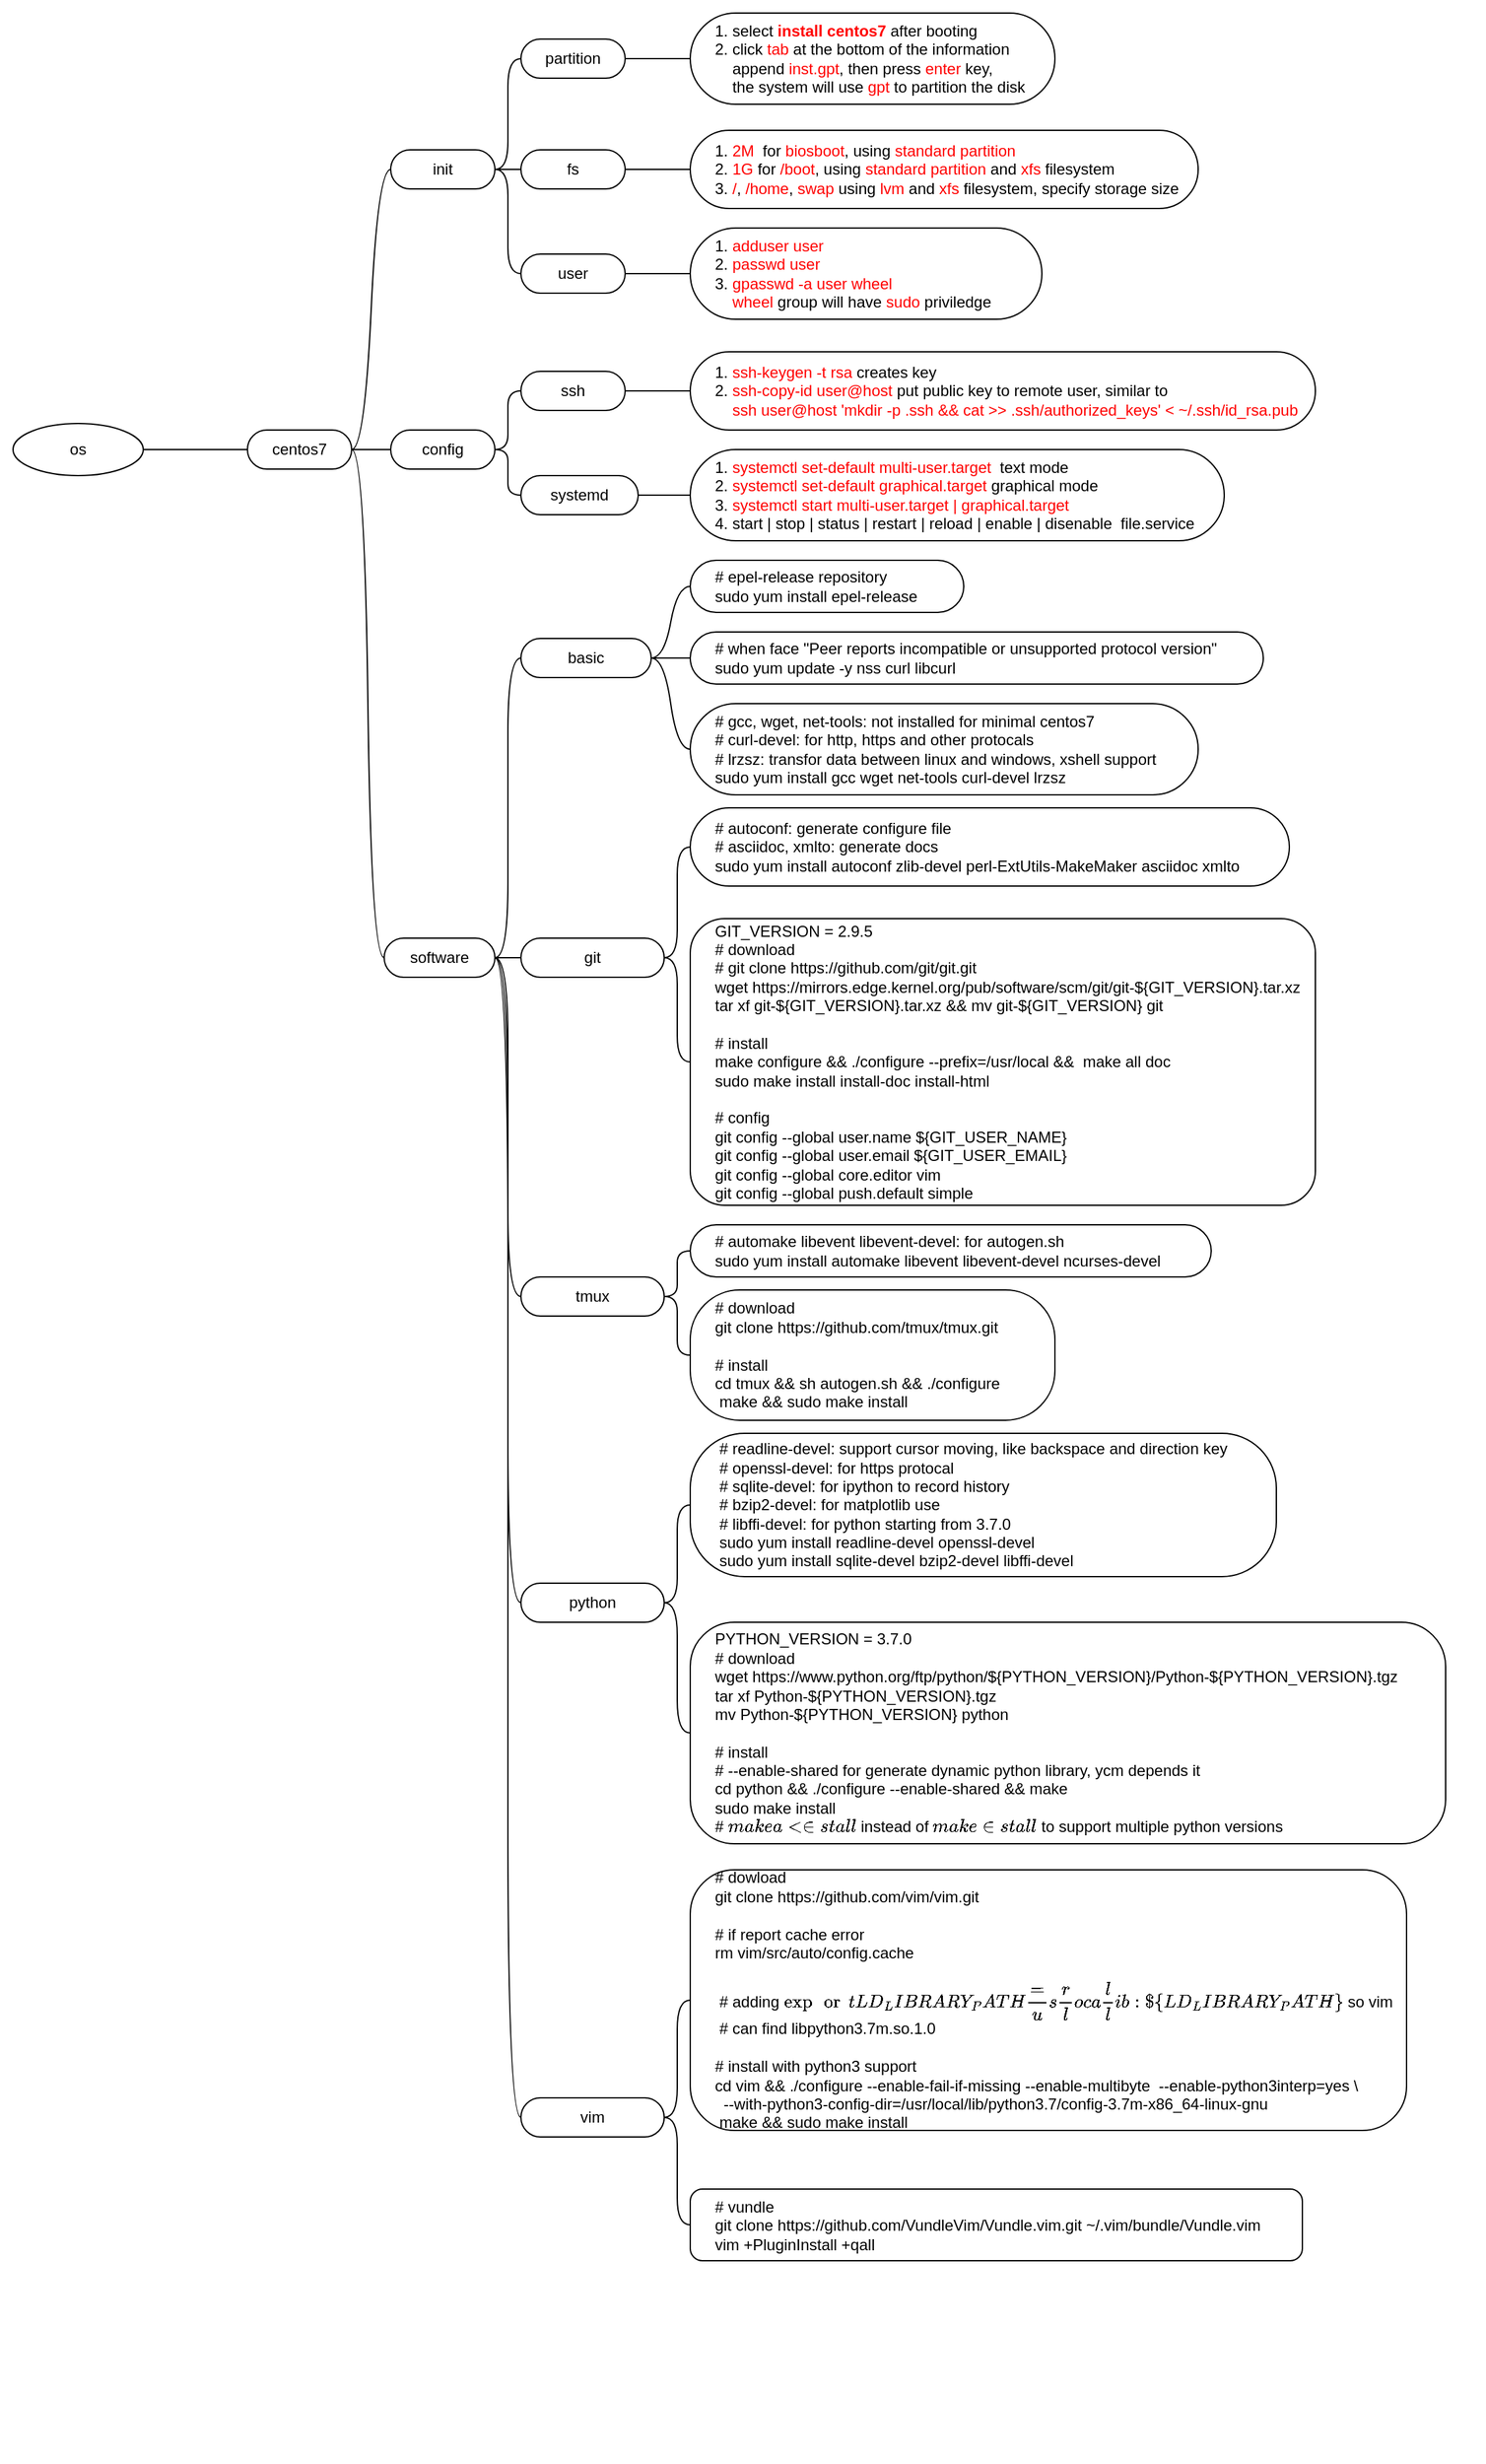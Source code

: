 <mxfile version="12.9.3" type="device"><diagram id="ZcUnJ_twquDnaqtTs_gT" name="os"><mxGraphModel dx="1092" dy="495" grid="1" gridSize="10" guides="1" tooltips="1" connect="1" arrows="1" fold="1" page="1" pageScale="1" pageWidth="2339" pageHeight="3300" math="0" shadow="0"><root><mxCell id="0"/><mxCell id="1" parent="0"/><mxCell id="6-5GKK2MCSEunAJBY8cB-1" value="" style="swimlane;html=1;startSize=20;horizontal=1;containerType=tree;strokeColor=none;fillColor=none;align=left;spacingLeft=4;fontStyle=0" parent="1" vertex="1"><mxGeometry x="10" y="80" width="1140" height="1890" as="geometry"/></mxCell><mxCell id="6-5GKK2MCSEunAJBY8cB-2" value="" style="edgeStyle=entityRelationEdgeStyle;startArrow=none;endArrow=none;segment=10;curved=1;" parent="6-5GKK2MCSEunAJBY8cB-1" source="6-5GKK2MCSEunAJBY8cB-6" target="6-5GKK2MCSEunAJBY8cB-7" edge="1"><mxGeometry relative="1" as="geometry"/></mxCell><mxCell id="6-5GKK2MCSEunAJBY8cB-6" value="os" style="ellipse;whiteSpace=wrap;html=1;align=center;container=1;recursiveResize=0;treeFolding=1;treeMoving=1;" parent="6-5GKK2MCSEunAJBY8cB-1" vertex="1"><mxGeometry x="10" y="325" width="100" height="40" as="geometry"/></mxCell><mxCell id="6-5GKK2MCSEunAJBY8cB-7" value="centos7" style="whiteSpace=wrap;html=1;rounded=1;arcSize=50;align=center;verticalAlign=middle;container=1;recursiveResize=0;strokeWidth=1;autosize=1;spacing=4;treeFolding=1;treeMoving=1;" parent="6-5GKK2MCSEunAJBY8cB-1" vertex="1"><mxGeometry x="190" y="330" width="80" height="30" as="geometry"/></mxCell><mxCell id="6-5GKK2MCSEunAJBY8cB-11" value="" style="edgeStyle=entityRelationEdgeStyle;startArrow=none;endArrow=none;segment=10;curved=1;" parent="6-5GKK2MCSEunAJBY8cB-1" source="6-5GKK2MCSEunAJBY8cB-7" target="6-5GKK2MCSEunAJBY8cB-12" edge="1"><mxGeometry relative="1" as="geometry"><mxPoint x="140" y="235" as="sourcePoint"/></mxGeometry></mxCell><mxCell id="6-5GKK2MCSEunAJBY8cB-12" value="init" style="whiteSpace=wrap;html=1;rounded=1;arcSize=50;align=center;verticalAlign=middle;container=1;recursiveResize=0;strokeWidth=1;autosize=1;spacing=4;treeFolding=1;treeMoving=1;" parent="6-5GKK2MCSEunAJBY8cB-1" vertex="1"><mxGeometry x="300" y="115" width="80" height="30" as="geometry"/></mxCell><mxCell id="6-5GKK2MCSEunAJBY8cB-13" value="" style="edgeStyle=entityRelationEdgeStyle;startArrow=none;endArrow=none;segment=10;curved=1;" parent="6-5GKK2MCSEunAJBY8cB-1" source="6-5GKK2MCSEunAJBY8cB-12" target="6-5GKK2MCSEunAJBY8cB-14" edge="1"><mxGeometry relative="1" as="geometry"><mxPoint x="280" y="205" as="sourcePoint"/></mxGeometry></mxCell><mxCell id="6-5GKK2MCSEunAJBY8cB-14" value="partition" style="whiteSpace=wrap;html=1;rounded=1;arcSize=50;align=center;verticalAlign=middle;container=1;recursiveResize=0;strokeWidth=1;autosize=1;spacing=4;treeFolding=1;treeMoving=1;" parent="6-5GKK2MCSEunAJBY8cB-1" vertex="1"><mxGeometry x="400" y="30" width="80" height="30" as="geometry"/></mxCell><mxCell id="6-5GKK2MCSEunAJBY8cB-15" value="" style="edgeStyle=entityRelationEdgeStyle;startArrow=none;endArrow=none;segment=10;curved=1;" parent="6-5GKK2MCSEunAJBY8cB-1" source="6-5GKK2MCSEunAJBY8cB-14" target="6-5GKK2MCSEunAJBY8cB-16" edge="1"><mxGeometry relative="1" as="geometry"><mxPoint x="395" y="180" as="sourcePoint"/></mxGeometry></mxCell><mxCell id="6-5GKK2MCSEunAJBY8cB-16" value="1. select &lt;b&gt;&lt;font color=&quot;#ff0000&quot;&gt;install centos7&lt;/font&gt;&lt;/b&gt; after booting&lt;br&gt;2. click &lt;font color=&quot;#ff0000&quot;&gt;tab&lt;/font&gt;&amp;nbsp;at the bottom of the information&lt;br&gt;&amp;nbsp; &amp;nbsp; append &lt;font color=&quot;#ff0000&quot;&gt;inst.gpt&lt;/font&gt;, then press &lt;font color=&quot;#ff0000&quot;&gt;enter&lt;/font&gt;&amp;nbsp;key, &lt;br&gt;&amp;nbsp; &amp;nbsp; the system will use &lt;font color=&quot;#ff0000&quot;&gt;gpt&lt;/font&gt;&amp;nbsp;to partition the disk" style="whiteSpace=wrap;html=1;rounded=1;arcSize=50;align=left;verticalAlign=middle;container=1;recursiveResize=0;strokeWidth=1;autosize=1;spacing=4;treeFolding=1;treeMoving=1;spacingLeft=15;" parent="6-5GKK2MCSEunAJBY8cB-1" vertex="1"><mxGeometry x="530" y="10" width="280" height="70" as="geometry"/></mxCell><mxCell id="6-5GKK2MCSEunAJBY8cB-17" value="" style="edgeStyle=entityRelationEdgeStyle;startArrow=none;endArrow=none;segment=10;curved=1;" parent="6-5GKK2MCSEunAJBY8cB-1" source="6-5GKK2MCSEunAJBY8cB-12" target="6-5GKK2MCSEunAJBY8cB-18" edge="1"><mxGeometry relative="1" as="geometry"><mxPoint x="395" y="205" as="sourcePoint"/></mxGeometry></mxCell><mxCell id="6-5GKK2MCSEunAJBY8cB-18" value="fs" style="whiteSpace=wrap;html=1;rounded=1;arcSize=50;align=center;verticalAlign=middle;container=1;recursiveResize=0;strokeWidth=1;autosize=1;spacing=4;treeFolding=1;treeMoving=1;" parent="6-5GKK2MCSEunAJBY8cB-1" vertex="1"><mxGeometry x="400" y="115" width="80" height="30" as="geometry"/></mxCell><mxCell id="6-5GKK2MCSEunAJBY8cB-19" value="" style="edgeStyle=entityRelationEdgeStyle;startArrow=none;endArrow=none;segment=10;curved=1;entryX=0;entryY=0.5;entryDx=0;entryDy=0;" parent="6-5GKK2MCSEunAJBY8cB-1" source="6-5GKK2MCSEunAJBY8cB-18" target="6-5GKK2MCSEunAJBY8cB-20" edge="1"><mxGeometry relative="1" as="geometry"><mxPoint x="395" y="205" as="sourcePoint"/><mxPoint x="490" y="130" as="targetPoint"/></mxGeometry></mxCell><mxCell id="6-5GKK2MCSEunAJBY8cB-20" value="1. &lt;font color=&quot;#ff0000&quot;&gt;2M&lt;/font&gt;&amp;nbsp; for &lt;font color=&quot;#ff0000&quot;&gt;biosboot&lt;/font&gt;, using &lt;font color=&quot;#ff0000&quot;&gt;standard partition&lt;/font&gt;&lt;br&gt;2. &lt;font color=&quot;#ff0000&quot;&gt;1G&lt;/font&gt; for &lt;font color=&quot;#ff0000&quot;&gt;/boot&lt;/font&gt;, using &lt;font color=&quot;#ff0000&quot;&gt;standard partition&lt;/font&gt; and &lt;font color=&quot;#ff0000&quot;&gt;xfs&lt;/font&gt; filesystem&lt;br&gt;3. &lt;font color=&quot;#ff0000&quot;&gt;/&lt;/font&gt;, &lt;font color=&quot;#ff0000&quot;&gt;/home&lt;/font&gt;, &lt;font color=&quot;#ff0000&quot;&gt;swap&lt;/font&gt; using &lt;font color=&quot;#ff0000&quot;&gt;lvm&lt;/font&gt; and &lt;font color=&quot;#ff0000&quot;&gt;xfs&lt;/font&gt; filesystem, specify storage size" style="whiteSpace=wrap;html=1;rounded=1;arcSize=50;align=left;verticalAlign=middle;container=1;recursiveResize=0;strokeWidth=1;autosize=1;spacing=4;treeFolding=1;treeMoving=1;spacingLeft=15;" parent="6-5GKK2MCSEunAJBY8cB-1" vertex="1"><mxGeometry x="530" y="100" width="390" height="60" as="geometry"/></mxCell><mxCell id="6-5GKK2MCSEunAJBY8cB-25" value="" style="edgeStyle=entityRelationEdgeStyle;startArrow=none;endArrow=none;segment=10;curved=1;" parent="6-5GKK2MCSEunAJBY8cB-1" source="6-5GKK2MCSEunAJBY8cB-12" target="6-5GKK2MCSEunAJBY8cB-26" edge="1"><mxGeometry relative="1" as="geometry"><mxPoint x="385" y="165" as="sourcePoint"/></mxGeometry></mxCell><mxCell id="6-5GKK2MCSEunAJBY8cB-26" value="user" style="whiteSpace=wrap;html=1;rounded=1;arcSize=50;align=center;verticalAlign=middle;container=1;recursiveResize=0;strokeWidth=1;autosize=1;spacing=4;treeFolding=1;treeMoving=1;" parent="6-5GKK2MCSEunAJBY8cB-1" vertex="1"><mxGeometry x="400" y="195" width="80" height="30" as="geometry"/></mxCell><mxCell id="6-5GKK2MCSEunAJBY8cB-27" value="" style="edgeStyle=entityRelationEdgeStyle;startArrow=none;endArrow=none;segment=10;curved=1;" parent="6-5GKK2MCSEunAJBY8cB-1" source="6-5GKK2MCSEunAJBY8cB-26" target="6-5GKK2MCSEunAJBY8cB-28" edge="1"><mxGeometry relative="1" as="geometry"><mxPoint x="385" y="205" as="sourcePoint"/></mxGeometry></mxCell><mxCell id="6-5GKK2MCSEunAJBY8cB-28" value="1. &lt;font color=&quot;#ff0000&quot;&gt;adduser user&lt;/font&gt;&lt;br&gt;2. &lt;font color=&quot;#ff0000&quot;&gt;passwd user&lt;/font&gt;&lt;br&gt;3. &lt;font color=&quot;#ff0000&quot;&gt;gpasswd -a user wheel&lt;/font&gt;&lt;br&gt;&amp;nbsp; &amp;nbsp; &lt;font color=&quot;#ff0000&quot;&gt;wheel&lt;/font&gt; group will have &lt;font color=&quot;#ff0000&quot;&gt;sudo&lt;/font&gt; priviledge" style="whiteSpace=wrap;html=1;rounded=1;arcSize=50;align=left;verticalAlign=middle;container=1;recursiveResize=0;strokeWidth=1;autosize=1;spacing=4;treeFolding=1;treeMoving=1;spacingLeft=15;" parent="6-5GKK2MCSEunAJBY8cB-1" vertex="1"><mxGeometry x="530" y="175" width="270" height="70" as="geometry"/></mxCell><mxCell id="6-5GKK2MCSEunAJBY8cB-31" value="" style="edgeStyle=entityRelationEdgeStyle;startArrow=none;endArrow=none;segment=10;curved=1;" parent="6-5GKK2MCSEunAJBY8cB-1" source="6-5GKK2MCSEunAJBY8cB-40" target="6-5GKK2MCSEunAJBY8cB-32" edge="1"><mxGeometry relative="1" as="geometry"><mxPoint x="390" y="155" as="sourcePoint"/></mxGeometry></mxCell><mxCell id="6-5GKK2MCSEunAJBY8cB-32" value="1. &lt;font color=&quot;#ff0000&quot;&gt;systemctl set-default multi-user.target&amp;nbsp;&lt;/font&gt;&amp;nbsp;text mode&lt;br&gt;2. &lt;font color=&quot;#ff0000&quot;&gt;systemctl set-default graphical.target&lt;/font&gt; graphical mode&lt;br&gt;3.&amp;nbsp;&lt;font color=&quot;#ff0000&quot;&gt;systemctl start multi-user.target | graphical.target&lt;/font&gt;&lt;br&gt;4. start | stop&amp;nbsp;| status&amp;nbsp;| restart | reload | enable | disenable&amp;nbsp; file.service" style="whiteSpace=wrap;html=1;rounded=1;arcSize=50;align=left;verticalAlign=middle;container=1;recursiveResize=0;strokeWidth=1;autosize=1;spacing=4;treeFolding=1;treeMoving=1;spacingLeft=15;" parent="6-5GKK2MCSEunAJBY8cB-1" vertex="1"><mxGeometry x="530" y="345" width="410" height="70" as="geometry"/></mxCell><mxCell id="6-5GKK2MCSEunAJBY8cB-33" value="" style="edgeStyle=entityRelationEdgeStyle;startArrow=none;endArrow=none;segment=10;curved=1;" parent="6-5GKK2MCSEunAJBY8cB-1" source="6-5GKK2MCSEunAJBY8cB-7" target="6-5GKK2MCSEunAJBY8cB-34" edge="1"><mxGeometry relative="1" as="geometry"><mxPoint x="290" y="240" as="sourcePoint"/></mxGeometry></mxCell><mxCell id="6-5GKK2MCSEunAJBY8cB-34" value="config" style="whiteSpace=wrap;html=1;rounded=1;arcSize=50;align=center;verticalAlign=middle;container=1;recursiveResize=0;strokeWidth=1;autosize=1;spacing=4;treeFolding=1;treeMoving=1;" parent="6-5GKK2MCSEunAJBY8cB-1" vertex="1"><mxGeometry x="300" y="330" width="80" height="30" as="geometry"/></mxCell><mxCell id="6-5GKK2MCSEunAJBY8cB-35" value="" style="edgeStyle=entityRelationEdgeStyle;startArrow=none;endArrow=none;segment=10;curved=1;" parent="6-5GKK2MCSEunAJBY8cB-1" source="6-5GKK2MCSEunAJBY8cB-34" target="6-5GKK2MCSEunAJBY8cB-36" edge="1"><mxGeometry relative="1" as="geometry"><mxPoint x="300" y="260" as="sourcePoint"/></mxGeometry></mxCell><mxCell id="6-5GKK2MCSEunAJBY8cB-36" value="ssh" style="whiteSpace=wrap;html=1;rounded=1;arcSize=50;align=center;verticalAlign=middle;container=1;recursiveResize=0;strokeWidth=1;autosize=1;spacing=4;treeFolding=1;treeMoving=1;" parent="6-5GKK2MCSEunAJBY8cB-1" vertex="1"><mxGeometry x="400" y="285" width="80" height="30" as="geometry"/></mxCell><mxCell id="6-5GKK2MCSEunAJBY8cB-37" value="" style="edgeStyle=entityRelationEdgeStyle;startArrow=none;endArrow=none;segment=10;curved=1;" parent="6-5GKK2MCSEunAJBY8cB-1" source="6-5GKK2MCSEunAJBY8cB-36" target="6-5GKK2MCSEunAJBY8cB-38" edge="1"><mxGeometry relative="1" as="geometry"><mxPoint x="390" y="370" as="sourcePoint"/></mxGeometry></mxCell><mxCell id="6-5GKK2MCSEunAJBY8cB-38" value="1.&amp;nbsp;&lt;font color=&quot;#ff0000&quot;&gt;ssh-keygen -t rsa&lt;/font&gt;&amp;nbsp;creates key&lt;br&gt;2.&amp;nbsp;&lt;font color=&quot;#ff0000&quot;&gt;ssh-copy-id user@host&lt;/font&gt; put public key to remote user, similar to&amp;nbsp;&lt;br&gt;&lt;font color=&quot;#ff0000&quot;&gt;&amp;nbsp; &amp;nbsp; ssh user@host 'mkdir -p .ssh &amp;amp;&amp;amp; cat &amp;gt;&amp;gt; .ssh/authorized_keys' &amp;lt; ~/.ssh/id_rsa.pub&lt;/font&gt;" style="whiteSpace=wrap;html=1;rounded=1;arcSize=50;align=left;verticalAlign=middle;container=1;recursiveResize=0;strokeWidth=1;autosize=1;spacing=4;treeFolding=1;treeMoving=1;spacingLeft=15;" parent="6-5GKK2MCSEunAJBY8cB-1" vertex="1"><mxGeometry x="530" y="270" width="480" height="60" as="geometry"/></mxCell><mxCell id="6-5GKK2MCSEunAJBY8cB-39" value="" style="edgeStyle=entityRelationEdgeStyle;startArrow=none;endArrow=none;segment=10;curved=1;" parent="6-5GKK2MCSEunAJBY8cB-1" source="6-5GKK2MCSEunAJBY8cB-34" target="6-5GKK2MCSEunAJBY8cB-40" edge="1"><mxGeometry relative="1" as="geometry"><mxPoint x="390" y="430" as="sourcePoint"/></mxGeometry></mxCell><mxCell id="6-5GKK2MCSEunAJBY8cB-40" value="systemd" style="whiteSpace=wrap;html=1;rounded=1;arcSize=50;align=center;verticalAlign=middle;container=1;recursiveResize=0;strokeWidth=1;autosize=1;spacing=4;treeFolding=1;treeMoving=1;" parent="6-5GKK2MCSEunAJBY8cB-1" vertex="1"><mxGeometry x="400" y="365" width="90" height="30" as="geometry"/></mxCell><mxCell id="bI8wqnvab-aOPjr-A80t-1" value="" style="edgeStyle=entityRelationEdgeStyle;startArrow=none;endArrow=none;segment=10;curved=1;" edge="1" target="bI8wqnvab-aOPjr-A80t-2" source="6-5GKK2MCSEunAJBY8cB-7" parent="6-5GKK2MCSEunAJBY8cB-1"><mxGeometry relative="1" as="geometry"><mxPoint x="300" y="310" as="sourcePoint"/></mxGeometry></mxCell><mxCell id="bI8wqnvab-aOPjr-A80t-2" value="software" style="whiteSpace=wrap;html=1;rounded=1;arcSize=50;align=center;verticalAlign=middle;container=1;recursiveResize=0;strokeWidth=1;autosize=1;spacing=4;treeFolding=1;treeMoving=1;" vertex="1" parent="6-5GKK2MCSEunAJBY8cB-1"><mxGeometry x="295" y="720" width="85" height="30" as="geometry"/></mxCell><mxCell id="bI8wqnvab-aOPjr-A80t-3" value="" style="edgeStyle=entityRelationEdgeStyle;startArrow=none;endArrow=none;segment=10;curved=1;" edge="1" target="bI8wqnvab-aOPjr-A80t-4" source="bI8wqnvab-aOPjr-A80t-2" parent="6-5GKK2MCSEunAJBY8cB-1"><mxGeometry relative="1" as="geometry"><mxPoint x="290" y="325" as="sourcePoint"/></mxGeometry></mxCell><mxCell id="bI8wqnvab-aOPjr-A80t-4" value="basic" style="whiteSpace=wrap;html=1;rounded=1;arcSize=50;align=center;verticalAlign=middle;container=1;recursiveResize=0;strokeWidth=1;autosize=1;spacing=4;treeFolding=1;treeMoving=1;" vertex="1" parent="6-5GKK2MCSEunAJBY8cB-1"><mxGeometry x="400" y="490" width="100" height="30" as="geometry"/></mxCell><mxCell id="bI8wqnvab-aOPjr-A80t-5" value="" style="edgeStyle=entityRelationEdgeStyle;startArrow=none;endArrow=none;segment=10;curved=1;" edge="1" target="bI8wqnvab-aOPjr-A80t-6" source="bI8wqnvab-aOPjr-A80t-2" parent="6-5GKK2MCSEunAJBY8cB-1"><mxGeometry relative="1" as="geometry"><mxPoint x="400" y="575" as="sourcePoint"/></mxGeometry></mxCell><mxCell id="bI8wqnvab-aOPjr-A80t-6" value="git" style="whiteSpace=wrap;html=1;rounded=1;arcSize=50;align=center;verticalAlign=middle;container=1;recursiveResize=0;strokeWidth=1;autosize=1;spacing=4;treeFolding=1;treeMoving=1;" vertex="1" parent="6-5GKK2MCSEunAJBY8cB-1"><mxGeometry x="400" y="720" width="110" height="30" as="geometry"/></mxCell><mxCell id="bI8wqnvab-aOPjr-A80t-7" value="" style="edgeStyle=entityRelationEdgeStyle;startArrow=none;endArrow=none;segment=10;curved=1;" edge="1" target="bI8wqnvab-aOPjr-A80t-8" source="bI8wqnvab-aOPjr-A80t-4" parent="6-5GKK2MCSEunAJBY8cB-1"><mxGeometry relative="1" as="geometry"><mxPoint x="390" y="575" as="sourcePoint"/></mxGeometry></mxCell><mxCell id="bI8wqnvab-aOPjr-A80t-8" value="# gcc, wget, net-tools: not installed for minimal centos7&lt;br&gt;# curl-devel:&amp;nbsp;for http, https and other protocals&lt;br&gt;# lrzsz: transfor data between linux and windows, xshell support&lt;br&gt;sudo yum install gcc wget net-tools curl-devel lrzsz" style="whiteSpace=wrap;html=1;rounded=1;arcSize=50;align=left;verticalAlign=middle;container=1;recursiveResize=0;strokeWidth=1;autosize=1;spacing=4;treeFolding=1;treeMoving=1;spacingLeft=15;" vertex="1" parent="6-5GKK2MCSEunAJBY8cB-1"><mxGeometry x="530" y="540" width="390" height="70" as="geometry"/></mxCell><mxCell id="bI8wqnvab-aOPjr-A80t-9" value="" style="edgeStyle=entityRelationEdgeStyle;startArrow=none;endArrow=none;segment=10;curved=1;" edge="1" target="bI8wqnvab-aOPjr-A80t-10" source="bI8wqnvab-aOPjr-A80t-4" parent="6-5GKK2MCSEunAJBY8cB-1"><mxGeometry relative="1" as="geometry"><mxPoint x="495" y="535" as="sourcePoint"/></mxGeometry></mxCell><mxCell id="bI8wqnvab-aOPjr-A80t-10" value="# when face &quot;Peer reports incompatible or unsupported protocol version&quot;&lt;br&gt;sudo yum update -y nss curl libcurl" style="whiteSpace=wrap;html=1;rounded=1;arcSize=50;align=left;verticalAlign=middle;container=1;recursiveResize=0;strokeWidth=1;autosize=1;spacing=4;treeFolding=1;treeMoving=1;spacingLeft=15;" vertex="1" parent="6-5GKK2MCSEunAJBY8cB-1"><mxGeometry x="530" y="485" width="440" height="40" as="geometry"/></mxCell><mxCell id="bI8wqnvab-aOPjr-A80t-11" value="" style="edgeStyle=entityRelationEdgeStyle;startArrow=none;endArrow=none;segment=10;curved=1;" edge="1" target="bI8wqnvab-aOPjr-A80t-12" source="bI8wqnvab-aOPjr-A80t-4" parent="6-5GKK2MCSEunAJBY8cB-1"><mxGeometry relative="1" as="geometry"><mxPoint x="510" y="575" as="sourcePoint"/></mxGeometry></mxCell><mxCell id="bI8wqnvab-aOPjr-A80t-12" value="# epel-release repository&lt;br&gt;sudo yum install epel-release" style="whiteSpace=wrap;html=1;rounded=1;arcSize=50;align=left;verticalAlign=middle;container=1;recursiveResize=0;strokeWidth=1;autosize=1;spacing=4;treeFolding=1;treeMoving=1;spacingLeft=15;" vertex="1" parent="6-5GKK2MCSEunAJBY8cB-1"><mxGeometry x="530" y="430" width="210" height="40" as="geometry"/></mxCell><mxCell id="bI8wqnvab-aOPjr-A80t-13" value="" style="edgeStyle=entityRelationEdgeStyle;startArrow=none;endArrow=none;segment=10;curved=1;" edge="1" target="bI8wqnvab-aOPjr-A80t-14" source="bI8wqnvab-aOPjr-A80t-6" parent="6-5GKK2MCSEunAJBY8cB-1"><mxGeometry relative="1" as="geometry"><mxPoint x="390" y="575" as="sourcePoint"/></mxGeometry></mxCell><mxCell id="bI8wqnvab-aOPjr-A80t-14" value="&lt;div&gt;&lt;span&gt;# autoconf: generate configure file&lt;/span&gt;&lt;br&gt;&lt;/div&gt;&lt;div&gt;# asciidoc, xmlto: generate docs&lt;/div&gt;&lt;div&gt;sudo yum install autoconf zlib-devel&amp;nbsp;&lt;span&gt;perl-ExtUtils-MakeMaker asciidoc xmlto&lt;/span&gt;&lt;/div&gt;" style="whiteSpace=wrap;html=1;rounded=1;arcSize=50;align=left;verticalAlign=middle;container=1;recursiveResize=0;strokeWidth=1;autosize=1;spacing=4;treeFolding=1;treeMoving=1;spacingLeft=15;" vertex="1" parent="6-5GKK2MCSEunAJBY8cB-1"><mxGeometry x="530" y="620" width="460" height="60" as="geometry"/></mxCell><mxCell id="bI8wqnvab-aOPjr-A80t-15" value="" style="edgeStyle=entityRelationEdgeStyle;startArrow=none;endArrow=none;segment=10;curved=1;" edge="1" target="bI8wqnvab-aOPjr-A80t-16" source="bI8wqnvab-aOPjr-A80t-6" parent="6-5GKK2MCSEunAJBY8cB-1"><mxGeometry relative="1" as="geometry"><mxPoint x="510" y="755" as="sourcePoint"/></mxGeometry></mxCell><mxCell id="bI8wqnvab-aOPjr-A80t-16" value="GIT_VERSION = 2.9.5&lt;br&gt;# download&lt;br&gt;#&amp;nbsp;git clone https://github.com/git/git.git&lt;br&gt;&lt;div&gt;wget https://mirrors.edge.kernel.org/pub/software/scm/git/git-${GIT_VERSION}.tar.xz&lt;/div&gt;&lt;div&gt;tar xf git-${GIT_VERSION}.tar.xz &amp;amp;&amp;amp; mv git-${GIT_VERSION} git&lt;/div&gt;&lt;div&gt;&lt;br&gt;&lt;/div&gt;&lt;div&gt;# install&lt;/div&gt;&lt;div&gt;&lt;div&gt;make configure &amp;amp;&amp;amp;&amp;nbsp;&lt;span&gt;./configure --prefix=/usr/local &amp;amp;&amp;amp;&amp;nbsp;&lt;/span&gt;&lt;span&gt;&amp;nbsp;make all doc&lt;/span&gt;&lt;/div&gt;&lt;div&gt;sudo make install install-doc install-html&lt;/div&gt;&lt;/div&gt;&lt;div&gt;&lt;br&gt;&lt;/div&gt;&lt;div&gt;&lt;div&gt;# config&lt;/div&gt;&lt;div&gt;git config --global user.name ${GIT_USER_NAME}&lt;/div&gt;&lt;div&gt;git config --global user.email ${GIT_USER_EMAIL}&lt;/div&gt;&lt;div&gt;git config --global core.editor vim&lt;/div&gt;&lt;div&gt;git config --global push.default simple&lt;/div&gt;&lt;/div&gt;" style="whiteSpace=wrap;html=1;rounded=1;arcSize=12;align=left;verticalAlign=middle;container=1;recursiveResize=0;strokeWidth=1;autosize=1;spacing=4;treeFolding=1;treeMoving=1;spacingLeft=15;fontStyle=0" vertex="1" parent="6-5GKK2MCSEunAJBY8cB-1"><mxGeometry x="530" y="705" width="480" height="220" as="geometry"/></mxCell><mxCell id="bI8wqnvab-aOPjr-A80t-17" value="" style="edgeStyle=entityRelationEdgeStyle;startArrow=none;endArrow=none;segment=10;curved=1;" edge="1" target="bI8wqnvab-aOPjr-A80t-18" source="bI8wqnvab-aOPjr-A80t-2" parent="6-5GKK2MCSEunAJBY8cB-1"><mxGeometry relative="1" as="geometry"><mxPoint x="390" y="575" as="sourcePoint"/></mxGeometry></mxCell><mxCell id="bI8wqnvab-aOPjr-A80t-18" value="tmux" style="whiteSpace=wrap;html=1;rounded=1;arcSize=50;align=center;verticalAlign=middle;container=1;recursiveResize=0;strokeWidth=1;autosize=1;spacing=4;treeFolding=1;treeMoving=1;" vertex="1" parent="6-5GKK2MCSEunAJBY8cB-1"><mxGeometry x="400" y="980" width="110" height="30" as="geometry"/></mxCell><mxCell id="bI8wqnvab-aOPjr-A80t-19" value="" style="edgeStyle=entityRelationEdgeStyle;startArrow=none;endArrow=none;segment=10;curved=1;" edge="1" target="bI8wqnvab-aOPjr-A80t-20" source="bI8wqnvab-aOPjr-A80t-18" parent="6-5GKK2MCSEunAJBY8cB-1"><mxGeometry relative="1" as="geometry"><mxPoint x="390" y="805" as="sourcePoint"/></mxGeometry></mxCell><mxCell id="bI8wqnvab-aOPjr-A80t-20" value="# automake libevent libevent-devel: for autogen.sh&lt;br&gt;sudo yum install automake libevent libevent-devel ncurses-devel" style="whiteSpace=wrap;html=1;rounded=1;arcSize=50;align=left;verticalAlign=middle;container=1;recursiveResize=0;strokeWidth=1;autosize=1;spacing=4;treeFolding=1;treeMoving=1;spacingLeft=15;" vertex="1" parent="6-5GKK2MCSEunAJBY8cB-1"><mxGeometry x="530" y="940" width="400" height="40" as="geometry"/></mxCell><mxCell id="bI8wqnvab-aOPjr-A80t-21" value="" style="edgeStyle=entityRelationEdgeStyle;startArrow=none;endArrow=none;segment=10;curved=1;" edge="1" target="bI8wqnvab-aOPjr-A80t-22" source="bI8wqnvab-aOPjr-A80t-18" parent="6-5GKK2MCSEunAJBY8cB-1"><mxGeometry relative="1" as="geometry"><mxPoint x="500" y="1065" as="sourcePoint"/></mxGeometry></mxCell><mxCell id="bI8wqnvab-aOPjr-A80t-22" value="# download&lt;br&gt;git clone https://github.com/tmux/tmux.git&lt;br&gt;&lt;br&gt;# install&lt;br&gt;&lt;div&gt;cd tmux &amp;amp;&amp;amp;&amp;nbsp;&lt;span&gt;sh autogen.sh &amp;amp;&amp;amp;&lt;/span&gt;&lt;span&gt;&amp;nbsp;./configure&amp;nbsp;&lt;/span&gt;&lt;/div&gt;&lt;div&gt;&amp;nbsp;make &amp;amp;&amp;amp;&amp;nbsp;&lt;span&gt;sudo make install&lt;/span&gt;&lt;/div&gt;" style="whiteSpace=wrap;html=1;rounded=1;arcSize=38;align=left;verticalAlign=middle;container=1;recursiveResize=0;strokeWidth=1;autosize=1;spacing=4;treeFolding=1;treeMoving=1;spacingLeft=15;" vertex="1" parent="6-5GKK2MCSEunAJBY8cB-1"><mxGeometry x="530" y="990" width="280" height="100" as="geometry"/></mxCell><mxCell id="bI8wqnvab-aOPjr-A80t-23" value="" style="edgeStyle=entityRelationEdgeStyle;startArrow=none;endArrow=none;segment=10;curved=1;" edge="1" target="bI8wqnvab-aOPjr-A80t-24" source="bI8wqnvab-aOPjr-A80t-2" parent="6-5GKK2MCSEunAJBY8cB-1"><mxGeometry relative="1" as="geometry"><mxPoint x="390" y="815" as="sourcePoint"/></mxGeometry></mxCell><mxCell id="bI8wqnvab-aOPjr-A80t-24" value="python" style="whiteSpace=wrap;html=1;rounded=1;arcSize=50;align=center;verticalAlign=middle;container=1;recursiveResize=0;strokeWidth=1;autosize=1;spacing=4;treeFolding=1;treeMoving=1;" vertex="1" parent="6-5GKK2MCSEunAJBY8cB-1"><mxGeometry x="400" y="1215" width="110" height="30" as="geometry"/></mxCell><mxCell id="bI8wqnvab-aOPjr-A80t-25" value="" style="edgeStyle=entityRelationEdgeStyle;startArrow=none;endArrow=none;segment=10;curved=1;exitX=1;exitY=0.5;exitDx=0;exitDy=0;" edge="1" target="bI8wqnvab-aOPjr-A80t-26" source="bI8wqnvab-aOPjr-A80t-24" parent="6-5GKK2MCSEunAJBY8cB-1"><mxGeometry relative="1" as="geometry"><mxPoint x="510" y="1073" as="sourcePoint"/></mxGeometry></mxCell><mxCell id="bI8wqnvab-aOPjr-A80t-26" value="&lt;div&gt;&amp;nbsp;# readline-devel: support cursor moving, like backspace and direction key&lt;/div&gt;&lt;div&gt;&amp;nbsp;# openssl-devel: for https protocal&lt;/div&gt;&lt;div&gt;&amp;nbsp;# sqlite-devel: for ipython to record history&lt;/div&gt;&lt;div&gt;&amp;nbsp;# bzip2-devel: for matplotlib use&lt;/div&gt;&lt;div&gt;&amp;nbsp;# libffi-devel: for python starting from 3.7.0&lt;/div&gt;&lt;div&gt;&amp;nbsp;sudo yum install readline-devel openssl-devel&amp;nbsp;&lt;/div&gt;&lt;div&gt;&amp;nbsp;sudo yum install sqlite-devel bzip2-devel libffi-devel&lt;/div&gt;" style="whiteSpace=wrap;html=1;rounded=1;arcSize=38;align=left;verticalAlign=middle;container=1;recursiveResize=0;strokeWidth=1;autosize=1;spacing=4;treeFolding=1;treeMoving=1;spacingLeft=15;" vertex="1" parent="6-5GKK2MCSEunAJBY8cB-1"><mxGeometry x="530" y="1100" width="450" height="110" as="geometry"/></mxCell><mxCell id="bI8wqnvab-aOPjr-A80t-27" value="" style="edgeStyle=entityRelationEdgeStyle;startArrow=none;endArrow=none;segment=10;curved=1;exitX=1;exitY=0.5;exitDx=0;exitDy=0;" edge="1" target="bI8wqnvab-aOPjr-A80t-28" source="bI8wqnvab-aOPjr-A80t-24" parent="6-5GKK2MCSEunAJBY8cB-1"><mxGeometry relative="1" as="geometry"><mxPoint x="520" y="1235" as="sourcePoint"/></mxGeometry></mxCell><mxCell id="bI8wqnvab-aOPjr-A80t-28" value="PYTHON_VERSION = 3.7.0&lt;br&gt;# download&lt;br&gt;&lt;div&gt;wget https://www.python.org/ftp/python/${PYTHON_VERSION}/Python-${PYTHON_VERSION}.tgz&lt;/div&gt;&lt;div&gt;tar xf Python-${PYTHON_VERSION}.tgz&lt;/div&gt;&lt;div&gt;mv Python-${PYTHON_VERSION} python&lt;/div&gt;&lt;div&gt;&lt;br&gt;&lt;/div&gt;&lt;div&gt;# install&lt;/div&gt;&lt;div&gt;&lt;div&gt;# --enable-shared for generate dynamic python library, ycm depends it&lt;/div&gt;&lt;div&gt;cd python &amp;amp;&amp;amp;&amp;nbsp;&lt;span&gt;./configure --enable-shared &amp;amp;&amp;amp;&amp;nbsp;&lt;/span&gt;&lt;span&gt;make&amp;nbsp;&lt;/span&gt;&lt;/div&gt;&lt;div&gt;&lt;span&gt;sudo make install&lt;/span&gt;&lt;/div&gt;&lt;div&gt;# `make altinstall` instead of `make install` to support multiple python&lt;span&gt;&amp;nbsp;versions&lt;/span&gt;&lt;/div&gt;&lt;/div&gt;" style="whiteSpace=wrap;html=1;rounded=1;arcSize=20;align=left;verticalAlign=middle;container=1;recursiveResize=0;strokeWidth=1;autosize=1;spacing=4;treeFolding=1;treeMoving=1;spacingLeft=15;" vertex="1" parent="6-5GKK2MCSEunAJBY8cB-1"><mxGeometry x="530" y="1245" width="580" height="170" as="geometry"/></mxCell><mxCell id="bI8wqnvab-aOPjr-A80t-29" value="" style="edgeStyle=entityRelationEdgeStyle;startArrow=none;endArrow=none;segment=10;curved=1;" edge="1" target="bI8wqnvab-aOPjr-A80t-30" source="bI8wqnvab-aOPjr-A80t-2" parent="6-5GKK2MCSEunAJBY8cB-1"><mxGeometry relative="1" as="geometry"><mxPoint x="390" y="815" as="sourcePoint"/></mxGeometry></mxCell><mxCell id="bI8wqnvab-aOPjr-A80t-30" value="vim" style="whiteSpace=wrap;html=1;rounded=1;arcSize=50;align=center;verticalAlign=middle;container=1;recursiveResize=0;strokeWidth=1;autosize=1;spacing=4;treeFolding=1;treeMoving=1;" vertex="1" parent="6-5GKK2MCSEunAJBY8cB-1"><mxGeometry x="400" y="1610" width="110" height="30" as="geometry"/></mxCell><mxCell id="bI8wqnvab-aOPjr-A80t-31" value="" style="edgeStyle=entityRelationEdgeStyle;startArrow=none;endArrow=none;segment=10;curved=1;exitX=1;exitY=0.5;exitDx=0;exitDy=0;" edge="1" target="bI8wqnvab-aOPjr-A80t-32" source="bI8wqnvab-aOPjr-A80t-30" parent="6-5GKK2MCSEunAJBY8cB-1"><mxGeometry relative="1" as="geometry"><mxPoint x="520" y="1310" as="sourcePoint"/></mxGeometry></mxCell><mxCell id="bI8wqnvab-aOPjr-A80t-32" value="# dowload&lt;br&gt;git clone https://github.com/vim/vim.git&lt;br&gt;&lt;br&gt;&lt;div&gt;# if report cache error&lt;/div&gt;&lt;div&gt;rm vim/src/auto/config.cache&lt;/div&gt;&lt;div&gt;&lt;br&gt;&lt;/div&gt;&lt;div&gt;&lt;div&gt;&amp;nbsp;# adding `export LD_LIBRARY_PATH=/usr/local/lib:${LD_LIBRARY_PATH}` so vim&lt;/div&gt;&lt;div&gt;&amp;nbsp;# can find libpython3.7m.so.1.0&lt;/div&gt;&lt;/div&gt;&lt;div&gt;&lt;br&gt;&lt;/div&gt;&lt;div&gt;# install with python3 support&lt;/div&gt;&lt;div&gt;&lt;div&gt;cd vim &amp;amp;&amp;amp;&lt;span&gt;&amp;nbsp;./configure --enable-fail-if-missing --enable-multibyte&lt;/span&gt;&lt;span&gt;&amp;nbsp; --enable-python3interp=yes \&lt;/span&gt;&lt;/div&gt;&lt;div&gt;&amp;nbsp; --with-python3-config-dir=/usr/local/lib/python3.7/config-3.7m-x86_64-linux-gnu&lt;/div&gt;&lt;div&gt;&amp;nbsp;make &amp;amp;&amp;amp;&amp;nbsp;&lt;span&gt;sudo make install&lt;/span&gt;&lt;/div&gt;&lt;/div&gt;" style="whiteSpace=wrap;html=1;rounded=1;arcSize=17;align=left;verticalAlign=middle;container=1;recursiveResize=0;strokeWidth=1;autosize=1;spacing=4;treeFolding=1;treeMoving=1;spacingLeft=15;" vertex="1" parent="6-5GKK2MCSEunAJBY8cB-1"><mxGeometry x="530" y="1435" width="550" height="200" as="geometry"/></mxCell><mxCell id="bI8wqnvab-aOPjr-A80t-33" value="" style="edgeStyle=entityRelationEdgeStyle;startArrow=none;endArrow=none;segment=10;curved=1;exitX=1;exitY=0.5;exitDx=0;exitDy=0;" edge="1" target="bI8wqnvab-aOPjr-A80t-34" source="bI8wqnvab-aOPjr-A80t-30" parent="6-5GKK2MCSEunAJBY8cB-1"><mxGeometry relative="1" as="geometry"><mxPoint x="510" y="1615" as="sourcePoint"/></mxGeometry></mxCell><mxCell id="bI8wqnvab-aOPjr-A80t-34" value="# vundle&lt;br&gt;git clone https://github.com/VundleVim/Vundle.vim.git ~/.vim/bundle/Vundle.vim&lt;br&gt;vim +PluginInstall +qall" style="whiteSpace=wrap;html=1;rounded=1;arcSize=17;align=left;verticalAlign=middle;container=1;recursiveResize=0;strokeWidth=1;autosize=1;spacing=4;treeFolding=1;treeMoving=1;spacingLeft=15;" vertex="1" parent="6-5GKK2MCSEunAJBY8cB-1"><mxGeometry x="530" y="1680" width="470" height="55" as="geometry"/></mxCell></root></mxGraphModel></diagram></mxfile>